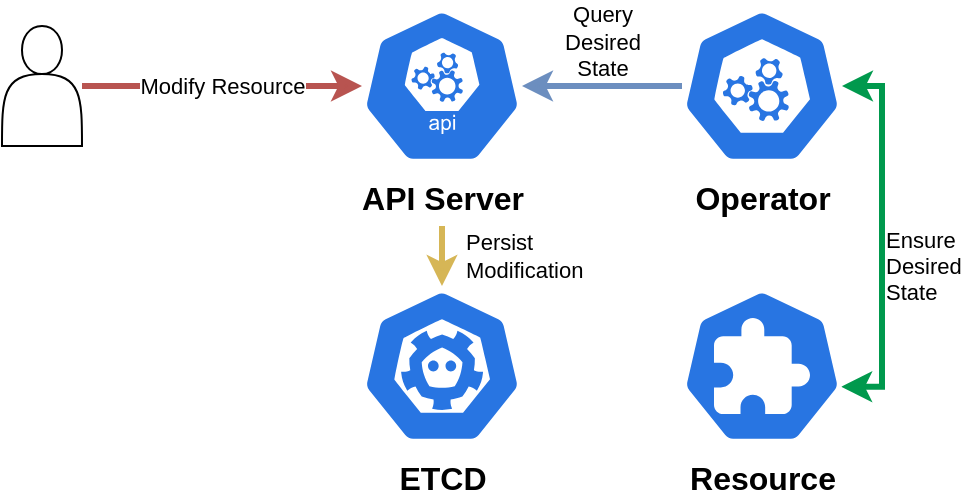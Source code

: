 <mxfile version="21.5.1" type="device">
  <diagram name="Page-1" id="RLs9IP1Vo1f7_ANe0kgh">
    <mxGraphModel dx="768" dy="589" grid="1" gridSize="10" guides="1" tooltips="1" connect="1" arrows="1" fold="1" page="1" pageScale="1" pageWidth="827" pageHeight="1169" math="0" shadow="0">
      <root>
        <mxCell id="0" />
        <mxCell id="1" parent="0" />
        <mxCell id="iQfNbUlySbJhsj274alT-29" value="Ensure&lt;br&gt;Desired&lt;br&gt;State" style="edgeStyle=orthogonalEdgeStyle;rounded=0;orthogonalLoop=1;jettySize=auto;html=1;entryX=1;entryY=0.5;entryDx=0;entryDy=0;entryPerimeter=0;exitX=0.995;exitY=0.63;exitDx=0;exitDy=0;exitPerimeter=0;strokeWidth=3;strokeColor=#00994D;startArrow=classic;startFill=1;labelPosition=right;verticalLabelPosition=bottom;align=left;verticalAlign=top;spacingBottom=0;spacingTop=-11;" edge="1" parent="1" source="iQfNbUlySbJhsj274alT-2" target="iQfNbUlySbJhsj274alT-5">
          <mxGeometry relative="1" as="geometry" />
        </mxCell>
        <mxCell id="iQfNbUlySbJhsj274alT-2" value="Resource" style="sketch=0;html=1;dashed=0;whitespace=wrap;fillColor=#2875E2;strokeColor=#ffffff;points=[[0.005,0.63,0],[0.1,0.2,0],[0.9,0.2,0],[0.5,0,0],[0.995,0.63,0],[0.72,0.99,0],[0.5,1,0],[0.28,0.99,0]];verticalLabelPosition=bottom;align=center;verticalAlign=top;shape=mxgraph.kubernetes.icon;prIcon=crd;aspect=fixed;fontStyle=1;fontSize=16;" vertex="1" parent="1">
          <mxGeometry x="440" y="170" width="80" height="80" as="geometry" />
        </mxCell>
        <mxCell id="iQfNbUlySbJhsj274alT-3" value="API Server" style="sketch=0;html=1;dashed=0;whitespace=wrap;fillColor=#2875E2;strokeColor=#ffffff;points=[[0.005,0.63,0],[0.1,0.2,0],[0.9,0.2,0],[0.5,0,0],[0.995,0.63,0],[0.72,0.99,0],[0.5,1,0],[0.28,0.99,0]];verticalLabelPosition=bottom;align=center;verticalAlign=top;shape=mxgraph.kubernetes.icon;prIcon=api;fontStyle=1;fontSize=16;" vertex="1" parent="1">
          <mxGeometry x="280" y="30" width="80" height="80" as="geometry" />
        </mxCell>
        <mxCell id="iQfNbUlySbJhsj274alT-25" value="Persist&lt;br&gt;Modification" style="edgeStyle=orthogonalEdgeStyle;rounded=0;orthogonalLoop=1;jettySize=auto;html=1;startArrow=classic;startFill=1;endArrow=none;endFill=0;labelPosition=right;verticalLabelPosition=middle;align=left;verticalAlign=middle;fillColor=#fff2cc;strokeColor=#d6b656;strokeWidth=3;labelBackgroundColor=none;spacingLeft=10;" edge="1" parent="1" source="iQfNbUlySbJhsj274alT-4">
          <mxGeometry relative="1" as="geometry">
            <mxPoint x="320" y="140" as="targetPoint" />
          </mxGeometry>
        </mxCell>
        <mxCell id="iQfNbUlySbJhsj274alT-4" value="ETCD" style="sketch=0;html=1;dashed=0;whitespace=wrap;fillColor=#2875E2;strokeColor=#ffffff;points=[[0.005,0.63,0],[0.1,0.2,0],[0.9,0.2,0],[0.5,0,0],[0.995,0.63,0],[0.72,0.99,0],[0.5,1,0],[0.28,0.99,0]];verticalLabelPosition=bottom;align=center;verticalAlign=top;shape=mxgraph.kubernetes.icon;prIcon=etcd;aspect=fixed;fontSize=16;fontStyle=1" vertex="1" parent="1">
          <mxGeometry x="280" y="170" width="80" height="80" as="geometry" />
        </mxCell>
        <mxCell id="iQfNbUlySbJhsj274alT-22" value="Query&lt;br&gt;Desired&lt;br&gt;State" style="edgeStyle=orthogonalEdgeStyle;rounded=0;orthogonalLoop=1;jettySize=auto;html=1;entryX=1;entryY=0.5;entryDx=0;entryDy=0;entryPerimeter=0;labelPosition=center;verticalLabelPosition=top;align=center;verticalAlign=bottom;fillColor=#dae8fc;strokeColor=#6c8ebf;strokeWidth=3;" edge="1" parent="1" source="iQfNbUlySbJhsj274alT-5" target="iQfNbUlySbJhsj274alT-3">
          <mxGeometry relative="1" as="geometry" />
        </mxCell>
        <mxCell id="iQfNbUlySbJhsj274alT-5" value="Operator" style="sketch=0;html=1;dashed=0;whitespace=wrap;fillColor=#2875E2;strokeColor=#ffffff;points=[[0.005,0.63,0],[0.1,0.2,0],[0.9,0.2,0],[0.5,0,0],[0.995,0.63,0],[0.72,0.99,0],[0.5,1,0],[0.28,0.99,0]];verticalLabelPosition=bottom;align=center;verticalAlign=top;shape=mxgraph.kubernetes.icon;prIcon=master;fontStyle=1;fontSize=16;" vertex="1" parent="1">
          <mxGeometry x="440" y="30" width="80" height="80" as="geometry" />
        </mxCell>
        <mxCell id="iQfNbUlySbJhsj274alT-27" value="Modify Resource" style="edgeStyle=orthogonalEdgeStyle;rounded=0;orthogonalLoop=1;jettySize=auto;html=1;fillColor=#f8cecc;strokeColor=#b85450;strokeWidth=3;" edge="1" parent="1" source="iQfNbUlySbJhsj274alT-17" target="iQfNbUlySbJhsj274alT-3">
          <mxGeometry relative="1" as="geometry" />
        </mxCell>
        <mxCell id="iQfNbUlySbJhsj274alT-17" value="" style="shape=actor;whiteSpace=wrap;html=1;" vertex="1" parent="1">
          <mxGeometry x="100" y="40" width="40" height="60" as="geometry" />
        </mxCell>
      </root>
    </mxGraphModel>
  </diagram>
</mxfile>
